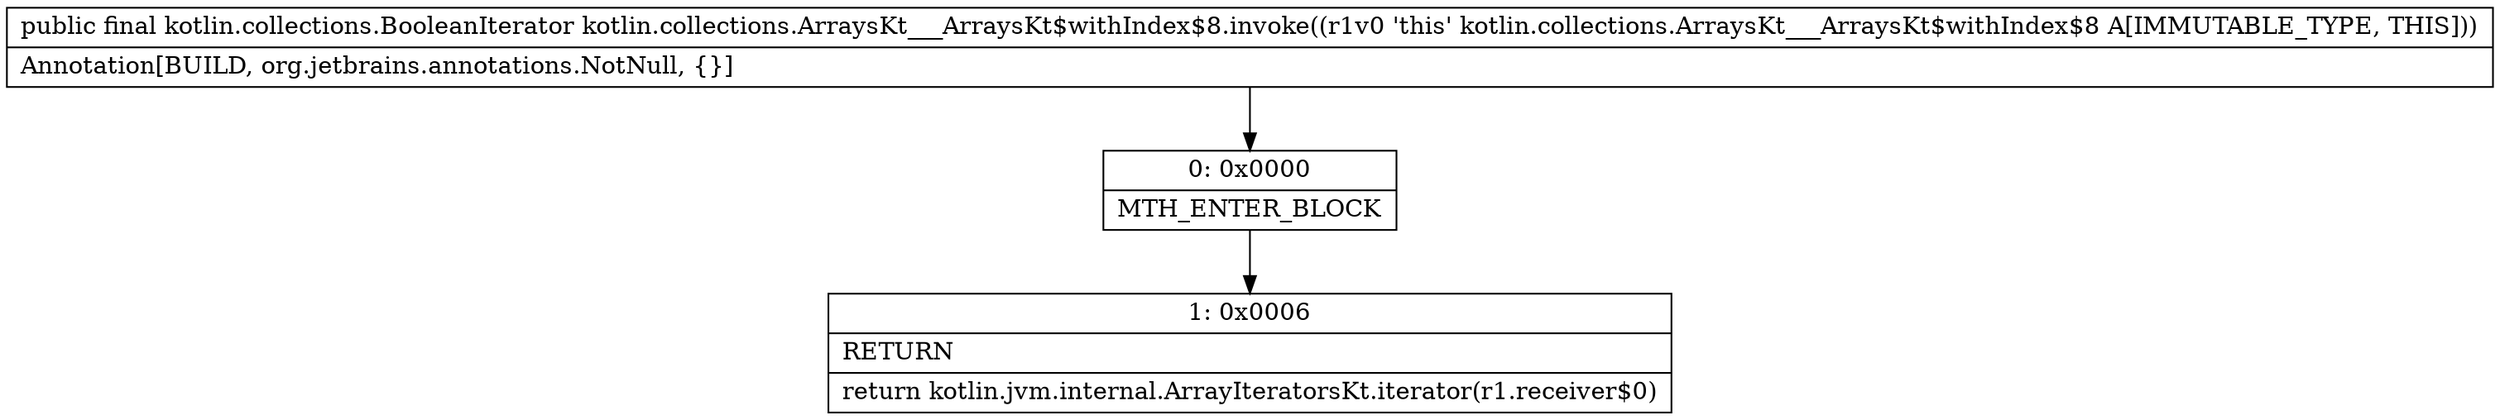 digraph "CFG forkotlin.collections.ArraysKt___ArraysKt$withIndex$8.invoke()Lkotlin\/collections\/BooleanIterator;" {
Node_0 [shape=record,label="{0\:\ 0x0000|MTH_ENTER_BLOCK\l}"];
Node_1 [shape=record,label="{1\:\ 0x0006|RETURN\l|return kotlin.jvm.internal.ArrayIteratorsKt.iterator(r1.receiver$0)\l}"];
MethodNode[shape=record,label="{public final kotlin.collections.BooleanIterator kotlin.collections.ArraysKt___ArraysKt$withIndex$8.invoke((r1v0 'this' kotlin.collections.ArraysKt___ArraysKt$withIndex$8 A[IMMUTABLE_TYPE, THIS]))  | Annotation[BUILD, org.jetbrains.annotations.NotNull, \{\}]\l}"];
MethodNode -> Node_0;
Node_0 -> Node_1;
}

